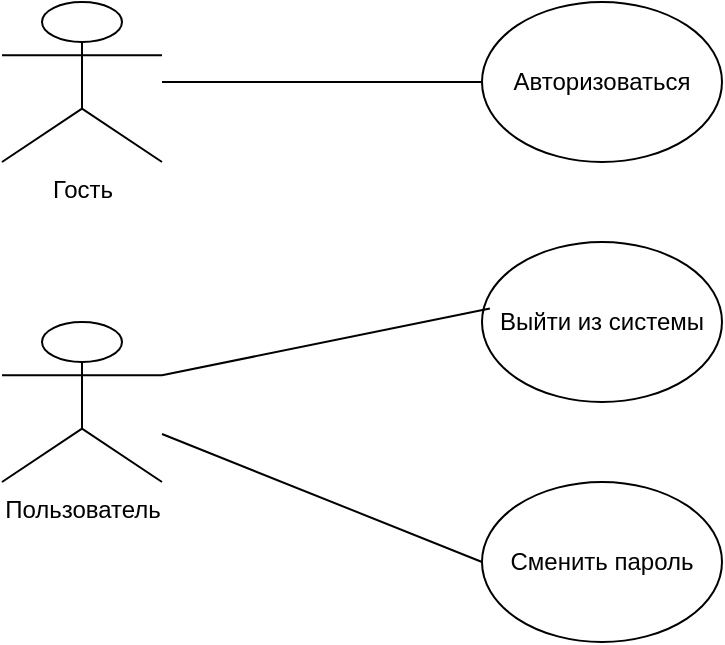 <mxfile>
    <diagram name="Страница — 1" id="89QTdKZ1BIymGPmgR-rL">
        <mxGraphModel dx="1242" dy="571" grid="1" gridSize="10" guides="1" tooltips="1" connect="1" arrows="1" fold="1" page="1" pageScale="1" pageWidth="827" pageHeight="1169" math="0" shadow="0">
            <root>
                <mxCell id="0"/>
                <mxCell id="1" parent="0"/>
                <mxCell id="uywhyk80ppP3RX8Xkcpw-1" value="Гость" style="shape=umlActor;verticalLabelPosition=bottom;verticalAlign=top;html=1;outlineConnect=0;" parent="1" vertex="1">
                    <mxGeometry x="80" y="200" width="80" height="80" as="geometry"/>
                </mxCell>
                <mxCell id="uywhyk80ppP3RX8Xkcpw-2" value="Пользователь" style="shape=umlActor;verticalLabelPosition=bottom;verticalAlign=top;html=1;outlineConnect=0;" parent="1" vertex="1">
                    <mxGeometry x="80" y="360" width="80" height="80" as="geometry"/>
                </mxCell>
                <mxCell id="uywhyk80ppP3RX8Xkcpw-3" value="Авторизоваться" style="ellipse;whiteSpace=wrap;html=1;" parent="1" vertex="1">
                    <mxGeometry x="320" y="200" width="120" height="80" as="geometry"/>
                </mxCell>
                <mxCell id="uywhyk80ppP3RX8Xkcpw-4" value="" style="endArrow=none;html=1;rounded=0;entryX=0;entryY=0.5;entryDx=0;entryDy=0;" parent="1" source="uywhyk80ppP3RX8Xkcpw-1" target="uywhyk80ppP3RX8Xkcpw-3" edge="1">
                    <mxGeometry width="50" height="50" relative="1" as="geometry">
                        <mxPoint x="200" y="250" as="sourcePoint"/>
                        <mxPoint x="250" y="200" as="targetPoint"/>
                    </mxGeometry>
                </mxCell>
                <mxCell id="uywhyk80ppP3RX8Xkcpw-7" value="Выйти из системы" style="ellipse;whiteSpace=wrap;html=1;" parent="1" vertex="1">
                    <mxGeometry x="320" y="320" width="120" height="80" as="geometry"/>
                </mxCell>
                <mxCell id="uywhyk80ppP3RX8Xkcpw-8" value="Сменить пароль" style="ellipse;whiteSpace=wrap;html=1;" parent="1" vertex="1">
                    <mxGeometry x="320" y="440" width="120" height="80" as="geometry"/>
                </mxCell>
                <mxCell id="uywhyk80ppP3RX8Xkcpw-9" value="" style="endArrow=none;html=1;rounded=0;exitX=1;exitY=0.333;exitDx=0;exitDy=0;exitPerimeter=0;entryX=0.033;entryY=0.415;entryDx=0;entryDy=0;entryPerimeter=0;" parent="1" source="uywhyk80ppP3RX8Xkcpw-2" target="uywhyk80ppP3RX8Xkcpw-7" edge="1">
                    <mxGeometry width="50" height="50" relative="1" as="geometry">
                        <mxPoint x="230" y="440" as="sourcePoint"/>
                        <mxPoint x="280" y="390" as="targetPoint"/>
                    </mxGeometry>
                </mxCell>
                <mxCell id="uywhyk80ppP3RX8Xkcpw-10" value="" style="endArrow=none;html=1;rounded=0;entryX=0;entryY=0.5;entryDx=0;entryDy=0;" parent="1" source="uywhyk80ppP3RX8Xkcpw-2" target="uywhyk80ppP3RX8Xkcpw-8" edge="1">
                    <mxGeometry width="50" height="50" relative="1" as="geometry">
                        <mxPoint x="230" y="480" as="sourcePoint"/>
                        <mxPoint x="280" y="430" as="targetPoint"/>
                    </mxGeometry>
                </mxCell>
            </root>
        </mxGraphModel>
    </diagram>
</mxfile>
